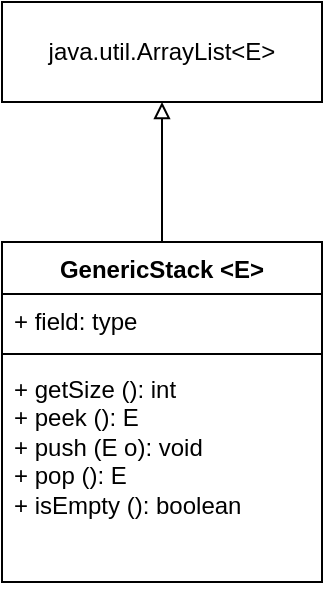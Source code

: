 <mxfile version="21.6.8" type="device">
  <diagram name="Page-1" id="Q_TO3Xd1zAHLZvV0hwMh">
    <mxGraphModel dx="954" dy="601" grid="1" gridSize="10" guides="1" tooltips="1" connect="1" arrows="1" fold="1" page="1" pageScale="1" pageWidth="827" pageHeight="1169" math="0" shadow="0">
      <root>
        <mxCell id="0" />
        <mxCell id="1" parent="0" />
        <mxCell id="ICe_7iCsAfX1sD79KOfu-6" style="edgeStyle=orthogonalEdgeStyle;rounded=0;orthogonalLoop=1;jettySize=auto;html=1;entryX=0.5;entryY=1;entryDx=0;entryDy=0;endArrow=block;endFill=0;" edge="1" parent="1" source="ICe_7iCsAfX1sD79KOfu-1" target="ICe_7iCsAfX1sD79KOfu-5">
          <mxGeometry relative="1" as="geometry" />
        </mxCell>
        <mxCell id="ICe_7iCsAfX1sD79KOfu-1" value="GenericStack &amp;lt;E&amp;gt;" style="swimlane;fontStyle=1;align=center;verticalAlign=top;childLayout=stackLayout;horizontal=1;startSize=26;horizontalStack=0;resizeParent=1;resizeParentMax=0;resizeLast=0;collapsible=1;marginBottom=0;whiteSpace=wrap;html=1;" vertex="1" parent="1">
          <mxGeometry x="160" y="120" width="160" height="170" as="geometry" />
        </mxCell>
        <mxCell id="ICe_7iCsAfX1sD79KOfu-2" value="+ field: type" style="text;strokeColor=none;fillColor=none;align=left;verticalAlign=top;spacingLeft=4;spacingRight=4;overflow=hidden;rotatable=0;points=[[0,0.5],[1,0.5]];portConstraint=eastwest;whiteSpace=wrap;html=1;" vertex="1" parent="ICe_7iCsAfX1sD79KOfu-1">
          <mxGeometry y="26" width="160" height="26" as="geometry" />
        </mxCell>
        <mxCell id="ICe_7iCsAfX1sD79KOfu-3" value="" style="line;strokeWidth=1;fillColor=none;align=left;verticalAlign=middle;spacingTop=-1;spacingLeft=3;spacingRight=3;rotatable=0;labelPosition=right;points=[];portConstraint=eastwest;strokeColor=inherit;" vertex="1" parent="ICe_7iCsAfX1sD79KOfu-1">
          <mxGeometry y="52" width="160" height="8" as="geometry" />
        </mxCell>
        <mxCell id="ICe_7iCsAfX1sD79KOfu-4" value="+ getSize (): int&lt;br&gt;+ peek (): E&lt;br&gt;+ push (E o): void&lt;br&gt;+ pop (): E&lt;br&gt;+ isEmpty (): boolean" style="text;strokeColor=none;fillColor=none;align=left;verticalAlign=top;spacingLeft=4;spacingRight=4;overflow=hidden;rotatable=0;points=[[0,0.5],[1,0.5]];portConstraint=eastwest;whiteSpace=wrap;html=1;" vertex="1" parent="ICe_7iCsAfX1sD79KOfu-1">
          <mxGeometry y="60" width="160" height="110" as="geometry" />
        </mxCell>
        <mxCell id="ICe_7iCsAfX1sD79KOfu-5" value="java.util.ArrayList&amp;lt;E&amp;gt;" style="html=1;whiteSpace=wrap;" vertex="1" parent="1">
          <mxGeometry x="160" width="160" height="50" as="geometry" />
        </mxCell>
      </root>
    </mxGraphModel>
  </diagram>
</mxfile>
